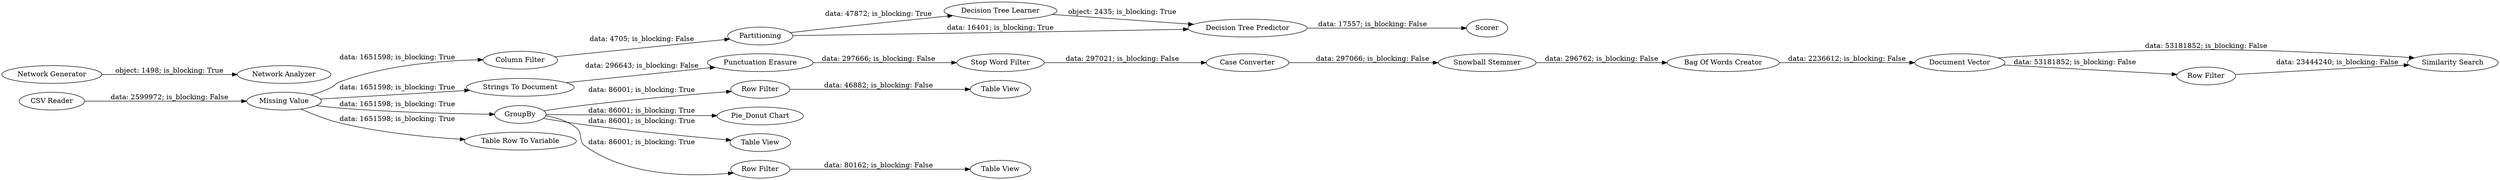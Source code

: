 digraph {
	"8763055782587285621_77" [label="Snowball Stemmer"]
	"8763055782587285621_17" [label=Partitioning]
	"8763055782587285621_69" [label=Scorer]
	"8763055782587285621_82" [label="Row Filter"]
	"8763055782587285621_73" [label="Similarity Search"]
	"8763055782587285621_15" [label="Column Filter"]
	"8763055782587285621_71" [label="Pie_Donut Chart"]
	"8763055782587285621_64" [label="Decision Tree Learner"]
	"8763055782587285621_74" [label="Punctuation Erasure"]
	"8763055782587285621_7" [label="Strings To Document"]
	"8763055782587285621_75" [label="Stop Word Filter"]
	"8763055782587285621_79" [label="Row Filter"]
	"8763055782587285621_72" [label="Bag Of Words Creator"]
	"8763055782587285621_11" [label="Network Generator"]
	"8763055782587285621_65" [label="Decision Tree Predictor"]
	"8763055782587285621_76" [label="Case Converter"]
	"8763055782587285621_70" [label="Missing Value"]
	"8763055782587285621_6" [label="Table View"]
	"8763055782587285621_80" [label="Table View"]
	"8763055782587285621_3" [label=GroupBy]
	"8763055782587285621_78" [label="Document Vector"]
	"8763055782587285621_81" [label="Row Filter"]
	"8763055782587285621_2" [label="CSV Reader"]
	"8763055782587285621_12" [label="Network Analyzer"]
	"8763055782587285621_10" [label="Table Row To Variable"]
	"8763055782587285621_83" [label="Table View"]
	"8763055782587285621_81" -> "8763055782587285621_80" [label="data: 80162; is_blocking: False"]
	"8763055782587285621_70" -> "8763055782587285621_15" [label="data: 1651598; is_blocking: True"]
	"8763055782587285621_11" -> "8763055782587285621_12" [label="object: 1498; is_blocking: True"]
	"8763055782587285621_79" -> "8763055782587285621_73" [label="data: 23444240; is_blocking: False"]
	"8763055782587285621_70" -> "8763055782587285621_10" [label="data: 1651598; is_blocking: True"]
	"8763055782587285621_70" -> "8763055782587285621_7" [label="data: 1651598; is_blocking: True"]
	"8763055782587285621_78" -> "8763055782587285621_79" [label="data: 53181852; is_blocking: False"]
	"8763055782587285621_77" -> "8763055782587285621_72" [label="data: 296762; is_blocking: False"]
	"8763055782587285621_3" -> "8763055782587285621_71" [label="data: 86001; is_blocking: True"]
	"8763055782587285621_3" -> "8763055782587285621_81" [label="data: 86001; is_blocking: True"]
	"8763055782587285621_64" -> "8763055782587285621_65" [label="object: 2435; is_blocking: True"]
	"8763055782587285621_75" -> "8763055782587285621_76" [label="data: 297021; is_blocking: False"]
	"8763055782587285621_65" -> "8763055782587285621_69" [label="data: 17557; is_blocking: False"]
	"8763055782587285621_15" -> "8763055782587285621_17" [label="data: 4705; is_blocking: False"]
	"8763055782587285621_17" -> "8763055782587285621_65" [label="data: 16401; is_blocking: True"]
	"8763055782587285621_72" -> "8763055782587285621_78" [label="data: 2236612; is_blocking: False"]
	"8763055782587285621_74" -> "8763055782587285621_75" [label="data: 297666; is_blocking: False"]
	"8763055782587285621_70" -> "8763055782587285621_3" [label="data: 1651598; is_blocking: True"]
	"8763055782587285621_3" -> "8763055782587285621_82" [label="data: 86001; is_blocking: True"]
	"8763055782587285621_78" -> "8763055782587285621_73" [label="data: 53181852; is_blocking: False"]
	"8763055782587285621_76" -> "8763055782587285621_77" [label="data: 297066; is_blocking: False"]
	"8763055782587285621_2" -> "8763055782587285621_70" [label="data: 2599972; is_blocking: False"]
	"8763055782587285621_82" -> "8763055782587285621_83" [label="data: 46882; is_blocking: False"]
	"8763055782587285621_3" -> "8763055782587285621_6" [label="data: 86001; is_blocking: True"]
	"8763055782587285621_7" -> "8763055782587285621_74" [label="data: 296643; is_blocking: False"]
	"8763055782587285621_17" -> "8763055782587285621_64" [label="data: 47872; is_blocking: True"]
	rankdir=LR
}
